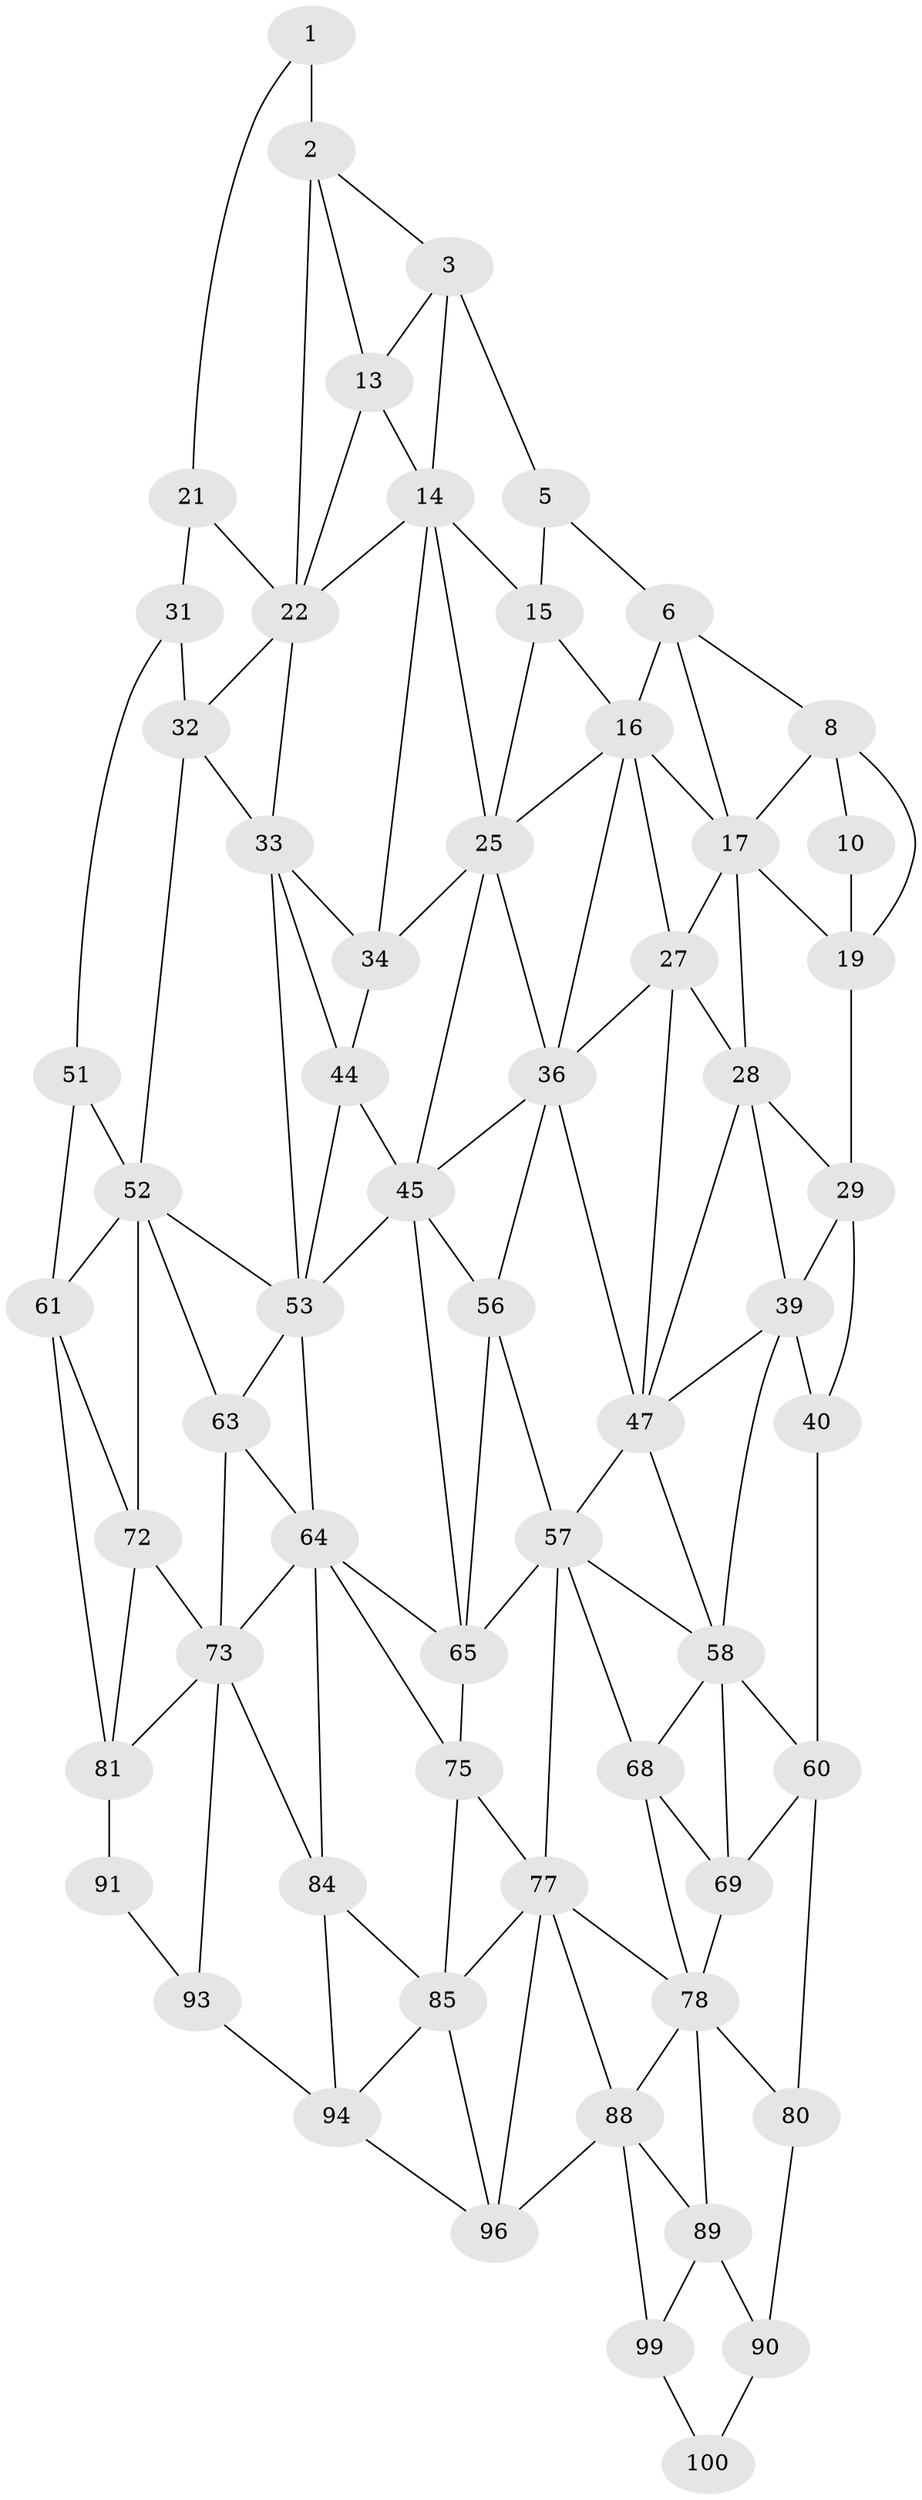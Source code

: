 // original degree distribution, {2: 0.04, 3: 0.32, 4: 0.64}
// Generated by graph-tools (version 1.1) at 2025/11/02/21/25 10:11:11]
// undirected, 60 vertices, 131 edges
graph export_dot {
graph [start="1"]
  node [color=gray90,style=filled];
  1 [super="+11"];
  2 [super="+12"];
  3 [super="+4"];
  5;
  6 [super="+7"];
  8 [super="+9"];
  10;
  13;
  14 [super="+24"];
  15;
  16 [super="+26"];
  17 [super="+18"];
  19 [super="+20"];
  21;
  22 [super="+23"];
  25 [super="+35"];
  27 [super="+37"];
  28 [super="+38"];
  29 [super="+30"];
  31 [super="+41"];
  32 [super="+42"];
  33 [super="+43"];
  34;
  36 [super="+46"];
  39 [super="+49"];
  40 [super="+50"];
  44;
  45 [super="+55"];
  47 [super="+48"];
  51;
  52 [super="+62"];
  53 [super="+54"];
  56;
  57 [super="+67"];
  58 [super="+59"];
  60 [super="+70"];
  61 [super="+71"];
  63;
  64 [super="+74"];
  65 [super="+66"];
  68;
  69;
  72;
  73 [super="+83"];
  75 [super="+76"];
  77 [super="+87"];
  78 [super="+79"];
  80;
  81 [super="+82"];
  84;
  85 [super="+86"];
  88 [super="+98"];
  89;
  90;
  91 [super="+92"];
  93;
  94 [super="+95"];
  96 [super="+97"];
  99;
  100;
  1 -- 2 [weight=2];
  1 -- 21;
  2 -- 3;
  2 -- 13;
  2 -- 22;
  3 -- 13;
  3 -- 5;
  3 -- 14;
  5 -- 15;
  5 -- 6;
  6 -- 16;
  6 -- 8;
  6 -- 17;
  8 -- 17;
  8 -- 10;
  8 -- 19;
  10 -- 19;
  13 -- 14;
  13 -- 22;
  14 -- 15;
  14 -- 25;
  14 -- 34;
  14 -- 22;
  15 -- 25;
  15 -- 16;
  16 -- 17;
  16 -- 25;
  16 -- 27;
  16 -- 36;
  17 -- 27;
  17 -- 19;
  17 -- 28;
  19 -- 29 [weight=2];
  21 -- 31;
  21 -- 22;
  22 -- 32;
  22 -- 33;
  25 -- 34;
  25 -- 36;
  25 -- 45;
  27 -- 28 [weight=2];
  27 -- 36;
  27 -- 47;
  28 -- 29;
  28 -- 39;
  28 -- 47;
  29 -- 39;
  29 -- 40;
  31 -- 32 [weight=2];
  31 -- 51;
  32 -- 33 [weight=2];
  32 -- 52;
  33 -- 34;
  33 -- 44;
  33 -- 53;
  34 -- 44;
  36 -- 56;
  36 -- 45;
  36 -- 47;
  39 -- 40 [weight=2];
  39 -- 58;
  39 -- 47;
  40 -- 60;
  44 -- 45;
  44 -- 53;
  45 -- 56;
  45 -- 65;
  45 -- 53;
  47 -- 57;
  47 -- 58;
  51 -- 61;
  51 -- 52;
  52 -- 53;
  52 -- 72;
  52 -- 61;
  52 -- 63;
  53 -- 63;
  53 -- 64;
  56 -- 57;
  56 -- 65;
  57 -- 58;
  57 -- 65;
  57 -- 68;
  57 -- 77;
  58 -- 68;
  58 -- 60;
  58 -- 69;
  60 -- 80;
  60 -- 69;
  61 -- 72;
  61 -- 81;
  63 -- 73;
  63 -- 64;
  64 -- 65;
  64 -- 73;
  64 -- 75;
  64 -- 84;
  65 -- 75 [weight=2];
  68 -- 78;
  68 -- 69;
  69 -- 78;
  72 -- 73;
  72 -- 81;
  73 -- 81;
  73 -- 84;
  73 -- 93;
  75 -- 85 [weight=2];
  75 -- 77;
  77 -- 78;
  77 -- 88;
  77 -- 96;
  77 -- 85;
  78 -- 88;
  78 -- 80;
  78 -- 89;
  80 -- 90;
  81 -- 91 [weight=2];
  84 -- 94;
  84 -- 85;
  85 -- 96;
  85 -- 94;
  88 -- 89;
  88 -- 99;
  88 -- 96;
  89 -- 99;
  89 -- 90;
  90 -- 100;
  91 -- 93;
  93 -- 94;
  94 -- 96;
  99 -- 100;
}

